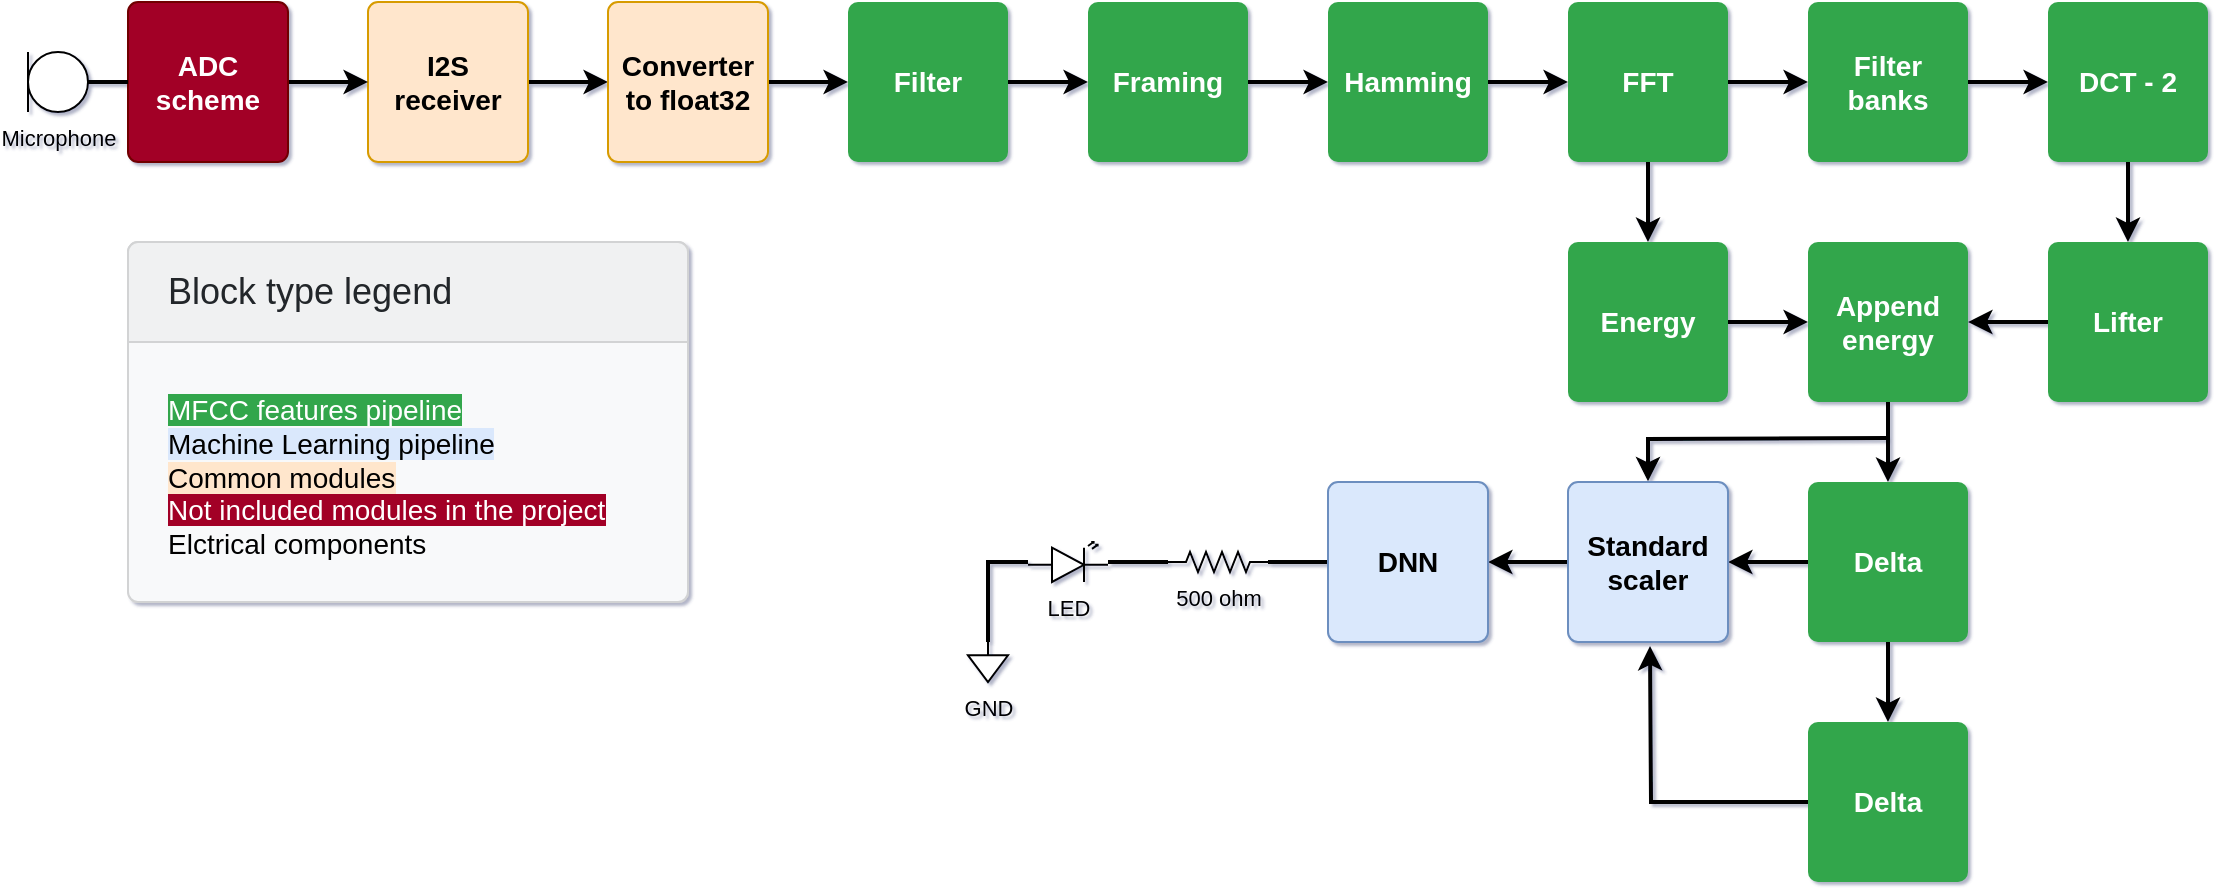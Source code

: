 <mxfile version="16.6.3" type="device"><diagram id="yO6Rsx2jU2vNbmdHZPcp" name="Page-1"><mxGraphModel dx="1381" dy="764" grid="0" gridSize="10" guides="1" tooltips="1" connect="1" arrows="1" fold="1" page="1" pageScale="1" pageWidth="580" pageHeight="500" background="#FFFFFF" math="0" shadow="1"><root><mxCell id="0"/><mxCell id="1" parent="0"/><mxCell id="kGTinwicguc6rNVjovll-25" value="" style="edgeStyle=orthogonalEdgeStyle;rounded=0;orthogonalLoop=1;jettySize=auto;html=1;fontSize=11;strokeWidth=2;" edge="1" parent="1" source="kGTinwicguc6rNVjovll-21" target="kGTinwicguc6rNVjovll-22"><mxGeometry relative="1" as="geometry"/></mxCell><mxCell id="kGTinwicguc6rNVjovll-21" value="I2S receiver" style="html=1;shadow=0;dashed=0;shape=mxgraph.bootstrap.rrect;rSize=5;strokeColor=#d79b00;strokeWidth=1;fillColor=#ffe6cc;whiteSpace=wrap;align=center;verticalAlign=middle;spacingLeft=0;fontStyle=1;fontSize=14;spacing=5;sketch=0;" vertex="1" parent="1"><mxGeometry x="200" y="40" width="80" height="80" as="geometry"/></mxCell><mxCell id="kGTinwicguc6rNVjovll-26" value="" style="edgeStyle=orthogonalEdgeStyle;rounded=0;orthogonalLoop=1;jettySize=auto;html=1;fontSize=11;strokeWidth=2;" edge="1" parent="1" source="kGTinwicguc6rNVjovll-22" target="kGTinwicguc6rNVjovll-23"><mxGeometry relative="1" as="geometry"/></mxCell><mxCell id="kGTinwicguc6rNVjovll-22" value="Converter to float32" style="html=1;shadow=0;dashed=0;shape=mxgraph.bootstrap.rrect;rSize=5;strokeColor=#d79b00;strokeWidth=1;fillColor=#ffe6cc;whiteSpace=wrap;align=center;verticalAlign=middle;spacingLeft=0;fontStyle=1;fontSize=14;spacing=5;sketch=0;" vertex="1" parent="1"><mxGeometry x="320" y="40" width="80" height="80" as="geometry"/></mxCell><mxCell id="kGTinwicguc6rNVjovll-27" value="" style="edgeStyle=orthogonalEdgeStyle;rounded=0;orthogonalLoop=1;jettySize=auto;html=1;fontSize=11;strokeWidth=2;" edge="1" parent="1" source="kGTinwicguc6rNVjovll-23" target="kGTinwicguc6rNVjovll-24"><mxGeometry relative="1" as="geometry"/></mxCell><mxCell id="kGTinwicguc6rNVjovll-23" value="Filter" style="html=1;shadow=0;dashed=0;shape=mxgraph.bootstrap.rrect;rSize=5;strokeColor=none;strokeWidth=1;fillColor=#33A64C;fontColor=#FFFFFF;whiteSpace=wrap;align=center;verticalAlign=middle;spacingLeft=0;fontStyle=1;fontSize=14;spacing=5;sketch=0;" vertex="1" parent="1"><mxGeometry x="440" y="40" width="80" height="80" as="geometry"/></mxCell><mxCell id="kGTinwicguc6rNVjovll-35" value="" style="edgeStyle=orthogonalEdgeStyle;rounded=0;orthogonalLoop=1;jettySize=auto;html=1;fontSize=11;strokeWidth=2;" edge="1" parent="1" source="kGTinwicguc6rNVjovll-24" target="kGTinwicguc6rNVjovll-28"><mxGeometry relative="1" as="geometry"/></mxCell><mxCell id="kGTinwicguc6rNVjovll-24" value="Framing" style="html=1;shadow=0;dashed=0;shape=mxgraph.bootstrap.rrect;rSize=5;strokeColor=none;strokeWidth=1;fillColor=#33A64C;fontColor=#FFFFFF;whiteSpace=wrap;align=center;verticalAlign=middle;spacingLeft=0;fontStyle=1;fontSize=14;spacing=5;sketch=0;" vertex="1" parent="1"><mxGeometry x="560" y="40" width="80" height="80" as="geometry"/></mxCell><mxCell id="kGTinwicguc6rNVjovll-36" value="" style="edgeStyle=orthogonalEdgeStyle;rounded=0;orthogonalLoop=1;jettySize=auto;html=1;fontSize=11;strokeWidth=2;" edge="1" parent="1" source="kGTinwicguc6rNVjovll-28" target="kGTinwicguc6rNVjovll-29"><mxGeometry relative="1" as="geometry"/></mxCell><mxCell id="kGTinwicguc6rNVjovll-28" value="Hamming" style="html=1;shadow=0;dashed=0;shape=mxgraph.bootstrap.rrect;rSize=5;strokeColor=none;strokeWidth=1;fillColor=#33A64C;fontColor=#FFFFFF;whiteSpace=wrap;align=center;verticalAlign=middle;spacingLeft=0;fontStyle=1;fontSize=14;spacing=5;sketch=0;" vertex="1" parent="1"><mxGeometry x="680" y="40" width="80" height="80" as="geometry"/></mxCell><mxCell id="kGTinwicguc6rNVjovll-38" value="" style="edgeStyle=orthogonalEdgeStyle;rounded=0;orthogonalLoop=1;jettySize=auto;html=1;fontSize=11;strokeWidth=2;" edge="1" parent="1" source="kGTinwicguc6rNVjovll-29" target="kGTinwicguc6rNVjovll-31"><mxGeometry relative="1" as="geometry"/></mxCell><mxCell id="kGTinwicguc6rNVjovll-63" value="" style="edgeStyle=orthogonalEdgeStyle;rounded=0;orthogonalLoop=1;jettySize=auto;html=1;fontSize=11;strokeWidth=2;" edge="1" parent="1" source="kGTinwicguc6rNVjovll-29" target="kGTinwicguc6rNVjovll-30"><mxGeometry relative="1" as="geometry"/></mxCell><mxCell id="kGTinwicguc6rNVjovll-29" value="FFT" style="html=1;shadow=0;dashed=0;shape=mxgraph.bootstrap.rrect;rSize=5;strokeColor=none;strokeWidth=1;fillColor=#33A64C;fontColor=#FFFFFF;whiteSpace=wrap;align=center;verticalAlign=middle;spacingLeft=0;fontStyle=1;fontSize=14;spacing=5;sketch=0;" vertex="1" parent="1"><mxGeometry x="800" y="40" width="80" height="80" as="geometry"/></mxCell><mxCell id="kGTinwicguc6rNVjovll-65" value="" style="edgeStyle=orthogonalEdgeStyle;rounded=0;orthogonalLoop=1;jettySize=auto;html=1;fontSize=11;strokeWidth=2;" edge="1" parent="1" source="kGTinwicguc6rNVjovll-30" target="kGTinwicguc6rNVjovll-43"><mxGeometry relative="1" as="geometry"/></mxCell><mxCell id="kGTinwicguc6rNVjovll-30" value="Energy" style="html=1;shadow=0;dashed=0;shape=mxgraph.bootstrap.rrect;rSize=5;strokeColor=none;strokeWidth=1;fillColor=#33A64C;fontColor=#FFFFFF;whiteSpace=wrap;align=center;verticalAlign=middle;spacingLeft=0;fontStyle=1;fontSize=14;spacing=5;sketch=0;" vertex="1" parent="1"><mxGeometry x="800" y="160" width="80" height="80" as="geometry"/></mxCell><mxCell id="kGTinwicguc6rNVjovll-61" value="" style="edgeStyle=orthogonalEdgeStyle;rounded=0;orthogonalLoop=1;jettySize=auto;html=1;fontSize=11;strokeWidth=2;" edge="1" parent="1" source="kGTinwicguc6rNVjovll-31" target="kGTinwicguc6rNVjovll-32"><mxGeometry relative="1" as="geometry"/></mxCell><mxCell id="kGTinwicguc6rNVjovll-31" value="Filter banks" style="html=1;shadow=0;dashed=0;shape=mxgraph.bootstrap.rrect;rSize=5;strokeColor=none;strokeWidth=1;fillColor=#33A64C;fontColor=#FFFFFF;whiteSpace=wrap;align=center;verticalAlign=middle;spacingLeft=0;fontStyle=1;fontSize=14;spacing=5;sketch=0;" vertex="1" parent="1"><mxGeometry x="920" y="40" width="80" height="80" as="geometry"/></mxCell><mxCell id="kGTinwicguc6rNVjovll-62" value="" style="edgeStyle=orthogonalEdgeStyle;rounded=0;orthogonalLoop=1;jettySize=auto;html=1;fontSize=11;strokeWidth=2;" edge="1" parent="1" source="kGTinwicguc6rNVjovll-32" target="kGTinwicguc6rNVjovll-33"><mxGeometry relative="1" as="geometry"/></mxCell><mxCell id="kGTinwicguc6rNVjovll-32" value="DCT - 2" style="html=1;shadow=0;dashed=0;shape=mxgraph.bootstrap.rrect;rSize=5;strokeColor=none;strokeWidth=1;fillColor=#33A64C;fontColor=#FFFFFF;whiteSpace=wrap;align=center;verticalAlign=middle;spacingLeft=0;fontStyle=1;fontSize=14;spacing=5;sketch=0;" vertex="1" parent="1"><mxGeometry x="1040" y="40" width="80" height="80" as="geometry"/></mxCell><mxCell id="kGTinwicguc6rNVjovll-66" value="" style="edgeStyle=orthogonalEdgeStyle;rounded=0;orthogonalLoop=1;jettySize=auto;html=1;fontSize=11;strokeWidth=2;" edge="1" parent="1" source="kGTinwicguc6rNVjovll-33" target="kGTinwicguc6rNVjovll-43"><mxGeometry relative="1" as="geometry"/></mxCell><mxCell id="kGTinwicguc6rNVjovll-33" value="Lifter" style="html=1;shadow=0;dashed=0;shape=mxgraph.bootstrap.rrect;rSize=5;strokeColor=none;strokeWidth=1;fillColor=#33A64C;fontColor=#FFFFFF;whiteSpace=wrap;align=center;verticalAlign=middle;spacingLeft=0;fontStyle=1;fontSize=14;spacing=5;sketch=0;" vertex="1" parent="1"><mxGeometry x="1040" y="160" width="80" height="80" as="geometry"/></mxCell><mxCell id="kGTinwicguc6rNVjovll-84" value="" style="rounded=0;orthogonalLoop=1;jettySize=auto;html=1;fontSize=11;fontColor=#000000;strokeWidth=2;" edge="1" parent="1" source="kGTinwicguc6rNVjovll-43" target="kGTinwicguc6rNVjovll-46"><mxGeometry relative="1" as="geometry"/></mxCell><mxCell id="kGTinwicguc6rNVjovll-43" value="Append energy" style="html=1;shadow=0;dashed=0;shape=mxgraph.bootstrap.rrect;rSize=5;strokeColor=none;strokeWidth=1;fillColor=#33A64C;fontColor=#FFFFFF;whiteSpace=wrap;align=center;verticalAlign=middle;spacingLeft=0;fontStyle=1;fontSize=14;spacing=5;sketch=0;" vertex="1" parent="1"><mxGeometry x="920" y="160" width="80" height="80" as="geometry"/></mxCell><mxCell id="kGTinwicguc6rNVjovll-85" value="" style="edgeStyle=orthogonalEdgeStyle;rounded=0;orthogonalLoop=1;jettySize=auto;html=1;fontSize=11;fontColor=#000000;strokeWidth=2;" edge="1" parent="1" source="kGTinwicguc6rNVjovll-46" target="kGTinwicguc6rNVjovll-83"><mxGeometry relative="1" as="geometry"/></mxCell><mxCell id="kGTinwicguc6rNVjovll-86" value="" style="edgeStyle=orthogonalEdgeStyle;rounded=0;orthogonalLoop=1;jettySize=auto;html=1;fontSize=11;fontColor=#000000;strokeWidth=2;" edge="1" parent="1" source="kGTinwicguc6rNVjovll-46" target="kGTinwicguc6rNVjovll-48"><mxGeometry relative="1" as="geometry"/></mxCell><mxCell id="kGTinwicguc6rNVjovll-46" value="Delta" style="html=1;shadow=0;dashed=0;shape=mxgraph.bootstrap.rrect;rSize=5;strokeColor=none;strokeWidth=1;fillColor=#33A64C;fontColor=#FFFFFF;whiteSpace=wrap;align=center;verticalAlign=middle;spacingLeft=0;fontStyle=1;fontSize=14;spacing=5;sketch=0;" vertex="1" parent="1"><mxGeometry x="920" y="280" width="80" height="80" as="geometry"/></mxCell><mxCell id="kGTinwicguc6rNVjovll-51" value="" style="edgeStyle=orthogonalEdgeStyle;rounded=0;orthogonalLoop=1;jettySize=auto;html=1;fontSize=11;strokeWidth=2;" edge="1" parent="1" source="kGTinwicguc6rNVjovll-48" target="kGTinwicguc6rNVjovll-50"><mxGeometry relative="1" as="geometry"/></mxCell><mxCell id="kGTinwicguc6rNVjovll-48" value="Standard scaler" style="html=1;shadow=0;dashed=0;shape=mxgraph.bootstrap.rrect;rSize=5;strokeColor=#6c8ebf;strokeWidth=1;fillColor=#dae8fc;whiteSpace=wrap;align=center;verticalAlign=middle;spacingLeft=0;fontStyle=1;fontSize=14;spacing=5;sketch=0;" vertex="1" parent="1"><mxGeometry x="800" y="280" width="80" height="80" as="geometry"/></mxCell><mxCell id="kGTinwicguc6rNVjovll-70" value="" style="edgeStyle=orthogonalEdgeStyle;rounded=0;orthogonalLoop=1;jettySize=auto;html=1;fontSize=11;strokeWidth=2;endArrow=none;endFill=0;" edge="1" parent="1" source="kGTinwicguc6rNVjovll-50" target="kGTinwicguc6rNVjovll-55"><mxGeometry relative="1" as="geometry"/></mxCell><mxCell id="kGTinwicguc6rNVjovll-50" value="DNN" style="html=1;shadow=0;dashed=0;shape=mxgraph.bootstrap.rrect;rSize=5;strokeColor=#6c8ebf;strokeWidth=1;fillColor=#dae8fc;whiteSpace=wrap;align=center;verticalAlign=middle;spacingLeft=0;fontStyle=1;fontSize=14;spacing=5;sketch=0;" vertex="1" parent="1"><mxGeometry x="680" y="280" width="80" height="80" as="geometry"/></mxCell><mxCell id="kGTinwicguc6rNVjovll-78" style="edgeStyle=orthogonalEdgeStyle;rounded=0;orthogonalLoop=1;jettySize=auto;html=1;fontSize=11;strokeWidth=2;endArrow=none;endFill=0;" edge="1" parent="1" source="kGTinwicguc6rNVjovll-53" target="kGTinwicguc6rNVjovll-73"><mxGeometry relative="1" as="geometry"><mxPoint x="520" y="360.0" as="targetPoint"/><Array as="points"><mxPoint x="510" y="320"/></Array></mxGeometry></mxCell><mxCell id="kGTinwicguc6rNVjovll-53" value="LED" style="verticalLabelPosition=bottom;shadow=0;dashed=0;align=center;html=1;verticalAlign=top;shape=mxgraph.electrical.opto_electronics.led_2;pointerEvents=1;sketch=0;fontSize=11;gradientColor=none;" vertex="1" parent="1"><mxGeometry x="530" y="310" width="40" height="20" as="geometry"/></mxCell><mxCell id="kGTinwicguc6rNVjovll-71" value="" style="edgeStyle=orthogonalEdgeStyle;rounded=0;orthogonalLoop=1;jettySize=auto;html=1;fontSize=11;strokeWidth=2;endArrow=none;endFill=0;" edge="1" parent="1" source="kGTinwicguc6rNVjovll-55" target="kGTinwicguc6rNVjovll-53"><mxGeometry relative="1" as="geometry"/></mxCell><mxCell id="kGTinwicguc6rNVjovll-55" value="500 ohm" style="pointerEvents=1;verticalLabelPosition=bottom;shadow=0;dashed=0;align=center;html=1;verticalAlign=top;shape=mxgraph.electrical.resistors.resistor_2;sketch=0;fontSize=11;gradientColor=none;" vertex="1" parent="1"><mxGeometry x="600" y="315" width="50" height="10" as="geometry"/></mxCell><mxCell id="kGTinwicguc6rNVjovll-57" value="" style="edgeStyle=orthogonalEdgeStyle;rounded=0;orthogonalLoop=1;jettySize=auto;html=1;fontSize=11;strokeWidth=2;" edge="1" parent="1" source="kGTinwicguc6rNVjovll-56" target="kGTinwicguc6rNVjovll-21"><mxGeometry relative="1" as="geometry"/></mxCell><mxCell id="kGTinwicguc6rNVjovll-56" value="ADC scheme" style="html=1;shadow=0;dashed=0;shape=mxgraph.bootstrap.rrect;rSize=5;strokeColor=#6F0000;strokeWidth=1;fillColor=#a20025;fontColor=#ffffff;whiteSpace=wrap;align=center;verticalAlign=middle;spacingLeft=0;fontStyle=1;fontSize=14;spacing=5;sketch=0;" vertex="1" parent="1"><mxGeometry x="80" y="40" width="80" height="80" as="geometry"/></mxCell><mxCell id="kGTinwicguc6rNVjovll-59" value="" style="edgeStyle=orthogonalEdgeStyle;rounded=0;orthogonalLoop=1;jettySize=auto;html=1;fontSize=11;strokeWidth=2;endArrow=none;endFill=0;" edge="1" parent="1" source="kGTinwicguc6rNVjovll-58" target="kGTinwicguc6rNVjovll-56"><mxGeometry relative="1" as="geometry"/></mxCell><mxCell id="kGTinwicguc6rNVjovll-58" value="Microphone" style="verticalLabelPosition=bottom;shadow=0;dashed=0;align=center;html=1;verticalAlign=top;shape=mxgraph.electrical.radio.microphone_1;sketch=0;fontSize=11;gradientColor=none;" vertex="1" parent="1"><mxGeometry x="30" y="65" width="30" height="30" as="geometry"/></mxCell><mxCell id="kGTinwicguc6rNVjovll-73" value="GND" style="pointerEvents=1;verticalLabelPosition=bottom;shadow=0;dashed=0;align=center;html=1;verticalAlign=top;shape=mxgraph.electrical.signal_sources.signal_ground;sketch=0;fontSize=11;gradientColor=none;" vertex="1" parent="1"><mxGeometry x="500" y="360" width="20" height="20" as="geometry"/></mxCell><mxCell id="kGTinwicguc6rNVjovll-80" value="&lt;span style=&quot;color: rgb(255 , 255 , 255) ; background-color: rgb(51 , 166 , 76)&quot;&gt;MFCC features pipeline&lt;/span&gt;&lt;br&gt;&lt;span style=&quot;color: rgb(0 , 0 , 0) ; background-color: rgb(218 , 232 , 252)&quot;&gt;Machine Learning pipeline&lt;/span&gt;&lt;br&gt;&lt;span style=&quot;color: rgb(0 , 0 , 0) ; background-color: rgb(255 , 230 , 204)&quot;&gt;Common modules&lt;br&gt;&lt;/span&gt;&lt;span style=&quot;color: rgb(255 , 255 , 255) ; background-color: rgb(162 , 0 , 37)&quot;&gt;Not included modules in the project&lt;/span&gt;&lt;br&gt;&lt;font color=&quot;#000000&quot;&gt;Elctrical components&lt;/font&gt;" style="html=1;shadow=0;dashed=0;shape=mxgraph.bootstrap.rrect;rSize=5;strokeColor=#D2D3D4;html=1;whiteSpace=wrap;fillColor=#F8F9FA;fontColor=#212529;verticalAlign=bottom;align=left;spacing=20;spacingBottom=0;fontSize=14;labelBackgroundColor=none;sketch=0;" vertex="1" parent="1"><mxGeometry x="80" y="160" width="280" height="180" as="geometry"/></mxCell><mxCell id="kGTinwicguc6rNVjovll-81" value="Block type legend" style="html=1;shadow=0;dashed=0;shape=mxgraph.bootstrap.topButton;rSize=5;perimeter=none;whiteSpace=wrap;fillColor=#F0F1F2;strokeColor=#D2D3D4;fontColor=#212529;resizeWidth=1;fontSize=18;align=left;spacing=20;labelBackgroundColor=none;sketch=0;" vertex="1" parent="kGTinwicguc6rNVjovll-80"><mxGeometry width="280" height="50" relative="1" as="geometry"/></mxCell><mxCell id="kGTinwicguc6rNVjovll-88" style="edgeStyle=orthogonalEdgeStyle;rounded=0;orthogonalLoop=1;jettySize=auto;html=1;fontSize=11;fontColor=#000000;strokeWidth=2;" edge="1" parent="1" source="kGTinwicguc6rNVjovll-83"><mxGeometry relative="1" as="geometry"><mxPoint x="841" y="362" as="targetPoint"/></mxGeometry></mxCell><mxCell id="kGTinwicguc6rNVjovll-83" value="Delta" style="html=1;shadow=0;dashed=0;shape=mxgraph.bootstrap.rrect;rSize=5;strokeColor=none;strokeWidth=1;fillColor=#33A64C;fontColor=#FFFFFF;whiteSpace=wrap;align=center;verticalAlign=middle;spacingLeft=0;fontStyle=1;fontSize=14;spacing=5;sketch=0;" vertex="1" parent="1"><mxGeometry x="920" y="400" width="80" height="80" as="geometry"/></mxCell><mxCell id="kGTinwicguc6rNVjovll-89" value="" style="edgeStyle=orthogonalEdgeStyle;rounded=0;orthogonalLoop=1;jettySize=auto;html=1;fontSize=11;strokeWidth=2;entryX=0.5;entryY=-0.004;entryDx=0;entryDy=0;entryPerimeter=0;" edge="1" parent="1" target="kGTinwicguc6rNVjovll-48"><mxGeometry relative="1" as="geometry"><mxPoint x="960" y="258" as="sourcePoint"/><mxPoint x="920" y="258" as="targetPoint"/></mxGeometry></mxCell></root></mxGraphModel></diagram></mxfile>